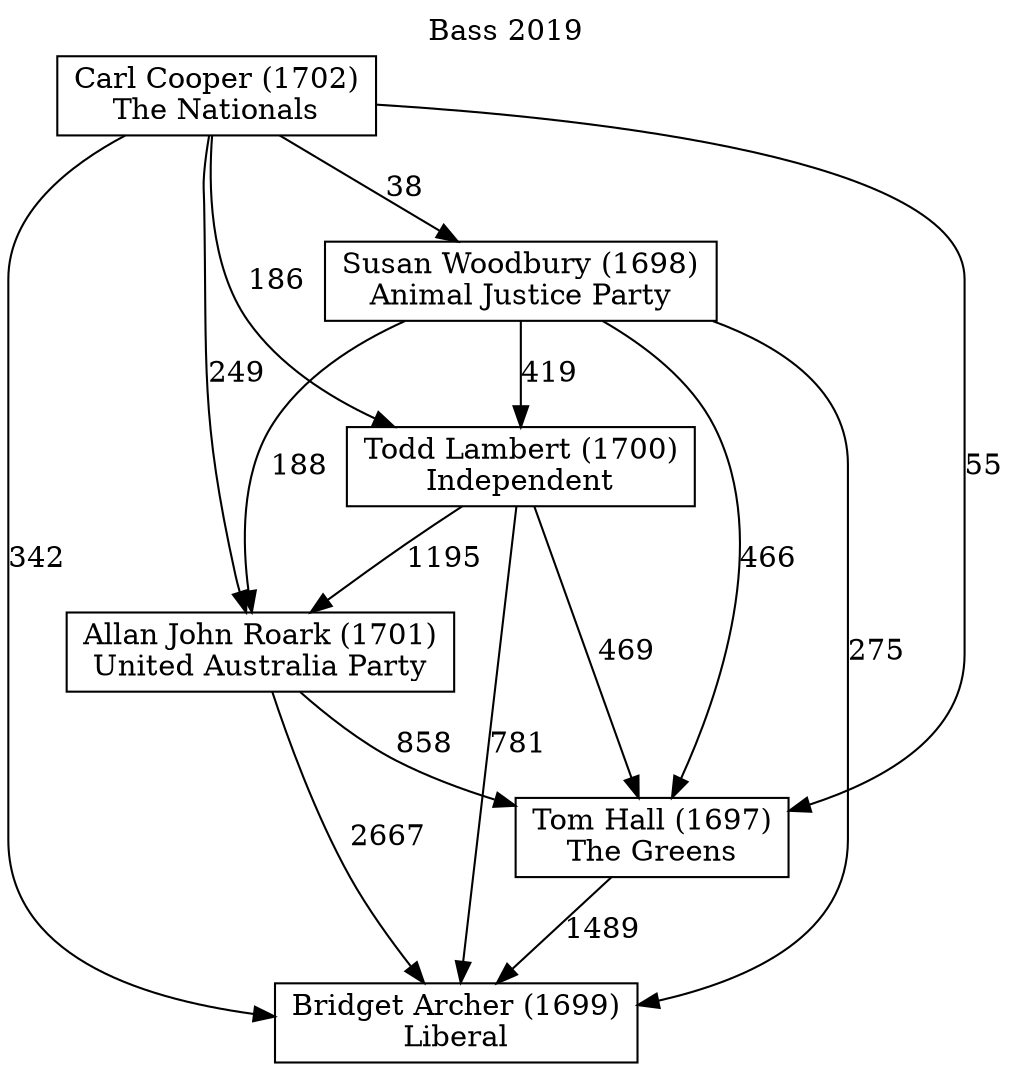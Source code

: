 // House preference flow
digraph "Bridget Archer (1699)_Bass_2019" {
	graph [label="Bass 2019" labelloc=t mclimit=10]
	node [shape=box]
	"Bridget Archer (1699)" [label="Bridget Archer (1699)
Liberal"]
	"Tom Hall (1697)" [label="Tom Hall (1697)
The Greens"]
	"Allan John Roark (1701)" [label="Allan John Roark (1701)
United Australia Party"]
	"Todd Lambert (1700)" [label="Todd Lambert (1700)
Independent"]
	"Susan Woodbury (1698)" [label="Susan Woodbury (1698)
Animal Justice Party"]
	"Carl Cooper (1702)" [label="Carl Cooper (1702)
The Nationals"]
	"Tom Hall (1697)" -> "Bridget Archer (1699)" [label=1489]
	"Allan John Roark (1701)" -> "Tom Hall (1697)" [label=858]
	"Todd Lambert (1700)" -> "Allan John Roark (1701)" [label=1195]
	"Susan Woodbury (1698)" -> "Todd Lambert (1700)" [label=419]
	"Carl Cooper (1702)" -> "Susan Woodbury (1698)" [label=38]
	"Allan John Roark (1701)" -> "Bridget Archer (1699)" [label=2667]
	"Todd Lambert (1700)" -> "Bridget Archer (1699)" [label=781]
	"Susan Woodbury (1698)" -> "Bridget Archer (1699)" [label=275]
	"Carl Cooper (1702)" -> "Bridget Archer (1699)" [label=342]
	"Carl Cooper (1702)" -> "Todd Lambert (1700)" [label=186]
	"Susan Woodbury (1698)" -> "Allan John Roark (1701)" [label=188]
	"Carl Cooper (1702)" -> "Allan John Roark (1701)" [label=249]
	"Todd Lambert (1700)" -> "Tom Hall (1697)" [label=469]
	"Susan Woodbury (1698)" -> "Tom Hall (1697)" [label=466]
	"Carl Cooper (1702)" -> "Tom Hall (1697)" [label=55]
}
